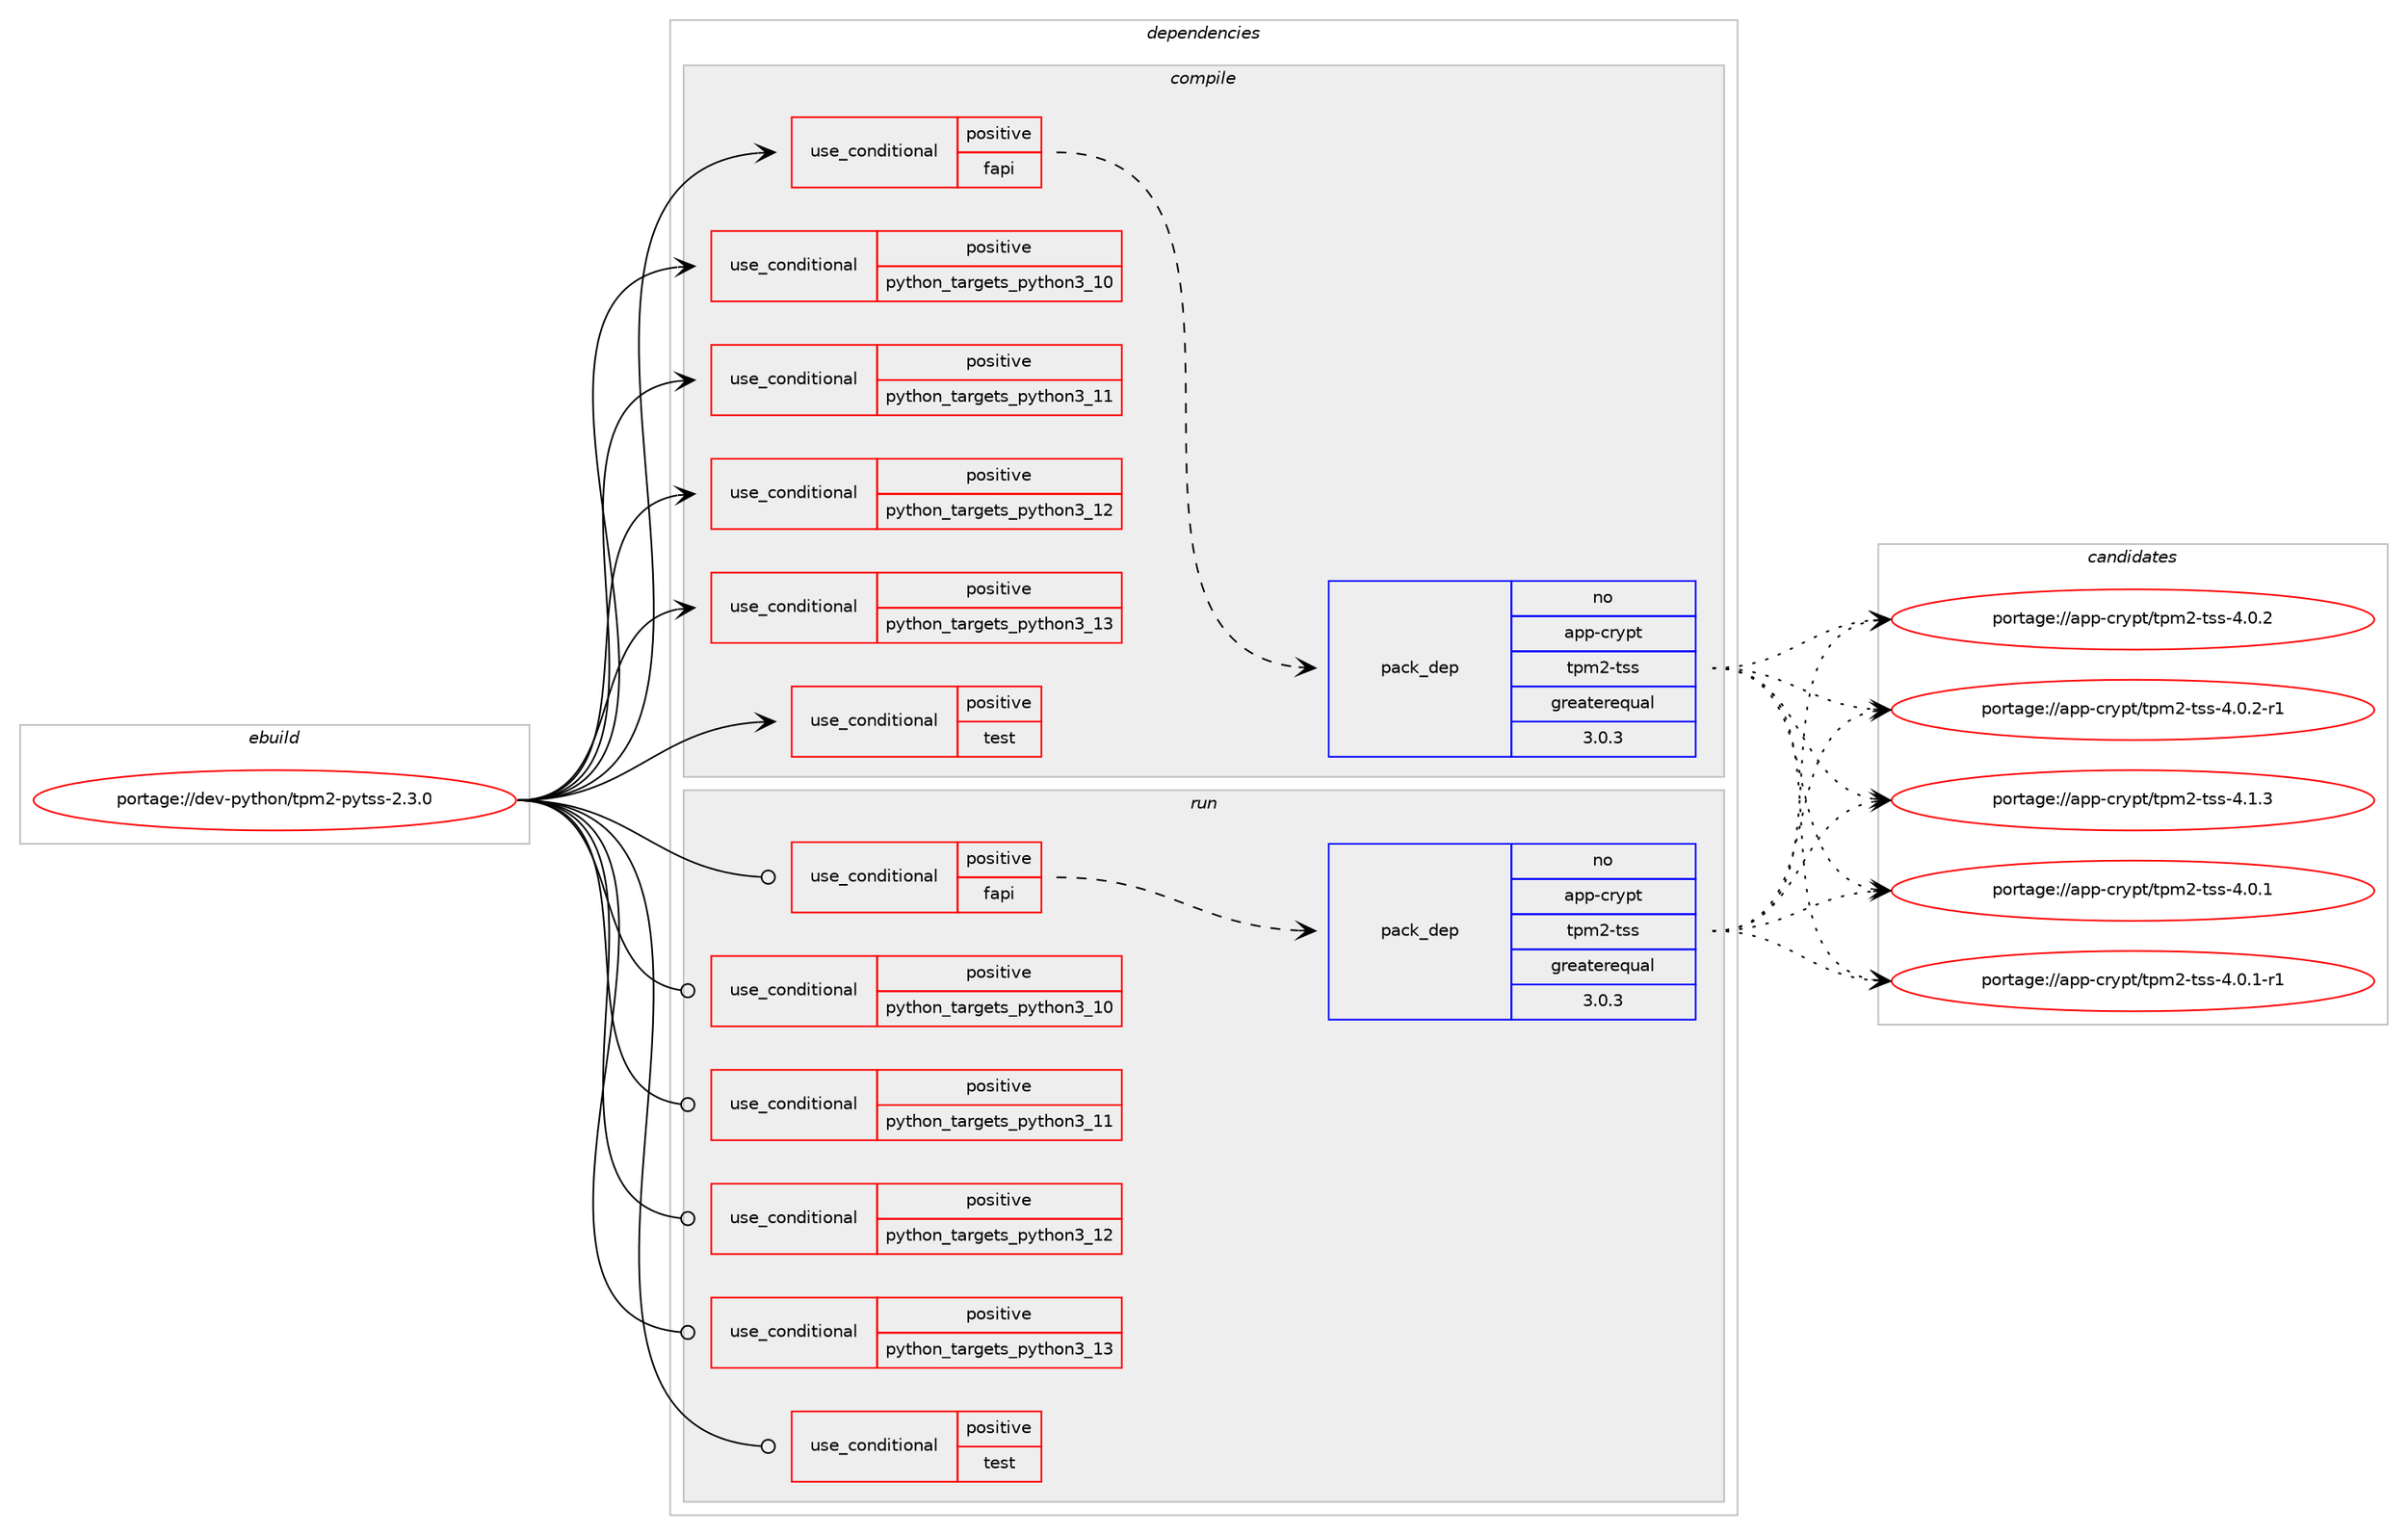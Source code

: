 digraph prolog {

# *************
# Graph options
# *************

newrank=true;
concentrate=true;
compound=true;
graph [rankdir=LR,fontname=Helvetica,fontsize=10,ranksep=1.5];#, ranksep=2.5, nodesep=0.2];
edge  [arrowhead=vee];
node  [fontname=Helvetica,fontsize=10];

# **********
# The ebuild
# **********

subgraph cluster_leftcol {
color=gray;
rank=same;
label=<<i>ebuild</i>>;
id [label="portage://dev-python/tpm2-pytss-2.3.0", color=red, width=4, href="../dev-python/tpm2-pytss-2.3.0.svg"];
}

# ****************
# The dependencies
# ****************

subgraph cluster_midcol {
color=gray;
label=<<i>dependencies</i>>;
subgraph cluster_compile {
fillcolor="#eeeeee";
style=filled;
label=<<i>compile</i>>;
subgraph cond39231 {
dependency83312 [label=<<TABLE BORDER="0" CELLBORDER="1" CELLSPACING="0" CELLPADDING="4"><TR><TD ROWSPAN="3" CELLPADDING="10">use_conditional</TD></TR><TR><TD>positive</TD></TR><TR><TD>fapi</TD></TR></TABLE>>, shape=none, color=red];
subgraph pack42843 {
dependency83313 [label=<<TABLE BORDER="0" CELLBORDER="1" CELLSPACING="0" CELLPADDING="4" WIDTH="220"><TR><TD ROWSPAN="6" CELLPADDING="30">pack_dep</TD></TR><TR><TD WIDTH="110">no</TD></TR><TR><TD>app-crypt</TD></TR><TR><TD>tpm2-tss</TD></TR><TR><TD>greaterequal</TD></TR><TR><TD>3.0.3</TD></TR></TABLE>>, shape=none, color=blue];
}
dependency83312:e -> dependency83313:w [weight=20,style="dashed",arrowhead="vee"];
}
id:e -> dependency83312:w [weight=20,style="solid",arrowhead="vee"];
subgraph cond39232 {
dependency83314 [label=<<TABLE BORDER="0" CELLBORDER="1" CELLSPACING="0" CELLPADDING="4"><TR><TD ROWSPAN="3" CELLPADDING="10">use_conditional</TD></TR><TR><TD>positive</TD></TR><TR><TD>python_targets_python3_10</TD></TR></TABLE>>, shape=none, color=red];
# *** BEGIN UNKNOWN DEPENDENCY TYPE (TODO) ***
# dependency83314 -> package_dependency(portage://dev-python/tpm2-pytss-2.3.0,install,no,dev-lang,python,none,[,,],[slot(3.10)],[])
# *** END UNKNOWN DEPENDENCY TYPE (TODO) ***

}
id:e -> dependency83314:w [weight=20,style="solid",arrowhead="vee"];
subgraph cond39233 {
dependency83315 [label=<<TABLE BORDER="0" CELLBORDER="1" CELLSPACING="0" CELLPADDING="4"><TR><TD ROWSPAN="3" CELLPADDING="10">use_conditional</TD></TR><TR><TD>positive</TD></TR><TR><TD>python_targets_python3_11</TD></TR></TABLE>>, shape=none, color=red];
# *** BEGIN UNKNOWN DEPENDENCY TYPE (TODO) ***
# dependency83315 -> package_dependency(portage://dev-python/tpm2-pytss-2.3.0,install,no,dev-lang,python,none,[,,],[slot(3.11)],[])
# *** END UNKNOWN DEPENDENCY TYPE (TODO) ***

}
id:e -> dependency83315:w [weight=20,style="solid",arrowhead="vee"];
subgraph cond39234 {
dependency83316 [label=<<TABLE BORDER="0" CELLBORDER="1" CELLSPACING="0" CELLPADDING="4"><TR><TD ROWSPAN="3" CELLPADDING="10">use_conditional</TD></TR><TR><TD>positive</TD></TR><TR><TD>python_targets_python3_12</TD></TR></TABLE>>, shape=none, color=red];
# *** BEGIN UNKNOWN DEPENDENCY TYPE (TODO) ***
# dependency83316 -> package_dependency(portage://dev-python/tpm2-pytss-2.3.0,install,no,dev-lang,python,none,[,,],[slot(3.12)],[])
# *** END UNKNOWN DEPENDENCY TYPE (TODO) ***

}
id:e -> dependency83316:w [weight=20,style="solid",arrowhead="vee"];
subgraph cond39235 {
dependency83317 [label=<<TABLE BORDER="0" CELLBORDER="1" CELLSPACING="0" CELLPADDING="4"><TR><TD ROWSPAN="3" CELLPADDING="10">use_conditional</TD></TR><TR><TD>positive</TD></TR><TR><TD>python_targets_python3_13</TD></TR></TABLE>>, shape=none, color=red];
# *** BEGIN UNKNOWN DEPENDENCY TYPE (TODO) ***
# dependency83317 -> package_dependency(portage://dev-python/tpm2-pytss-2.3.0,install,no,dev-lang,python,none,[,,],[slot(3.13)],[])
# *** END UNKNOWN DEPENDENCY TYPE (TODO) ***

}
id:e -> dependency83317:w [weight=20,style="solid",arrowhead="vee"];
subgraph cond39236 {
dependency83318 [label=<<TABLE BORDER="0" CELLBORDER="1" CELLSPACING="0" CELLPADDING="4"><TR><TD ROWSPAN="3" CELLPADDING="10">use_conditional</TD></TR><TR><TD>positive</TD></TR><TR><TD>test</TD></TR></TABLE>>, shape=none, color=red];
# *** BEGIN UNKNOWN DEPENDENCY TYPE (TODO) ***
# dependency83318 -> package_dependency(portage://dev-python/tpm2-pytss-2.3.0,install,no,app-crypt,swtpm,none,[,,],[],[])
# *** END UNKNOWN DEPENDENCY TYPE (TODO) ***

}
id:e -> dependency83318:w [weight=20,style="solid",arrowhead="vee"];
# *** BEGIN UNKNOWN DEPENDENCY TYPE (TODO) ***
# id -> package_dependency(portage://dev-python/tpm2-pytss-2.3.0,install,no,app-crypt,tpm2-tss,none,[,,],any_same_slot,[use(equal(fapi),none)])
# *** END UNKNOWN DEPENDENCY TYPE (TODO) ***

}
subgraph cluster_compileandrun {
fillcolor="#eeeeee";
style=filled;
label=<<i>compile and run</i>>;
}
subgraph cluster_run {
fillcolor="#eeeeee";
style=filled;
label=<<i>run</i>>;
subgraph cond39237 {
dependency83319 [label=<<TABLE BORDER="0" CELLBORDER="1" CELLSPACING="0" CELLPADDING="4"><TR><TD ROWSPAN="3" CELLPADDING="10">use_conditional</TD></TR><TR><TD>positive</TD></TR><TR><TD>fapi</TD></TR></TABLE>>, shape=none, color=red];
subgraph pack42844 {
dependency83320 [label=<<TABLE BORDER="0" CELLBORDER="1" CELLSPACING="0" CELLPADDING="4" WIDTH="220"><TR><TD ROWSPAN="6" CELLPADDING="30">pack_dep</TD></TR><TR><TD WIDTH="110">no</TD></TR><TR><TD>app-crypt</TD></TR><TR><TD>tpm2-tss</TD></TR><TR><TD>greaterequal</TD></TR><TR><TD>3.0.3</TD></TR></TABLE>>, shape=none, color=blue];
}
dependency83319:e -> dependency83320:w [weight=20,style="dashed",arrowhead="vee"];
}
id:e -> dependency83319:w [weight=20,style="solid",arrowhead="odot"];
subgraph cond39238 {
dependency83321 [label=<<TABLE BORDER="0" CELLBORDER="1" CELLSPACING="0" CELLPADDING="4"><TR><TD ROWSPAN="3" CELLPADDING="10">use_conditional</TD></TR><TR><TD>positive</TD></TR><TR><TD>python_targets_python3_10</TD></TR></TABLE>>, shape=none, color=red];
# *** BEGIN UNKNOWN DEPENDENCY TYPE (TODO) ***
# dependency83321 -> package_dependency(portage://dev-python/tpm2-pytss-2.3.0,run,no,dev-lang,python,none,[,,],[slot(3.10)],[])
# *** END UNKNOWN DEPENDENCY TYPE (TODO) ***

}
id:e -> dependency83321:w [weight=20,style="solid",arrowhead="odot"];
subgraph cond39239 {
dependency83322 [label=<<TABLE BORDER="0" CELLBORDER="1" CELLSPACING="0" CELLPADDING="4"><TR><TD ROWSPAN="3" CELLPADDING="10">use_conditional</TD></TR><TR><TD>positive</TD></TR><TR><TD>python_targets_python3_11</TD></TR></TABLE>>, shape=none, color=red];
# *** BEGIN UNKNOWN DEPENDENCY TYPE (TODO) ***
# dependency83322 -> package_dependency(portage://dev-python/tpm2-pytss-2.3.0,run,no,dev-lang,python,none,[,,],[slot(3.11)],[])
# *** END UNKNOWN DEPENDENCY TYPE (TODO) ***

}
id:e -> dependency83322:w [weight=20,style="solid",arrowhead="odot"];
subgraph cond39240 {
dependency83323 [label=<<TABLE BORDER="0" CELLBORDER="1" CELLSPACING="0" CELLPADDING="4"><TR><TD ROWSPAN="3" CELLPADDING="10">use_conditional</TD></TR><TR><TD>positive</TD></TR><TR><TD>python_targets_python3_12</TD></TR></TABLE>>, shape=none, color=red];
# *** BEGIN UNKNOWN DEPENDENCY TYPE (TODO) ***
# dependency83323 -> package_dependency(portage://dev-python/tpm2-pytss-2.3.0,run,no,dev-lang,python,none,[,,],[slot(3.12)],[])
# *** END UNKNOWN DEPENDENCY TYPE (TODO) ***

}
id:e -> dependency83323:w [weight=20,style="solid",arrowhead="odot"];
subgraph cond39241 {
dependency83324 [label=<<TABLE BORDER="0" CELLBORDER="1" CELLSPACING="0" CELLPADDING="4"><TR><TD ROWSPAN="3" CELLPADDING="10">use_conditional</TD></TR><TR><TD>positive</TD></TR><TR><TD>python_targets_python3_13</TD></TR></TABLE>>, shape=none, color=red];
# *** BEGIN UNKNOWN DEPENDENCY TYPE (TODO) ***
# dependency83324 -> package_dependency(portage://dev-python/tpm2-pytss-2.3.0,run,no,dev-lang,python,none,[,,],[slot(3.13)],[])
# *** END UNKNOWN DEPENDENCY TYPE (TODO) ***

}
id:e -> dependency83324:w [weight=20,style="solid",arrowhead="odot"];
subgraph cond39242 {
dependency83325 [label=<<TABLE BORDER="0" CELLBORDER="1" CELLSPACING="0" CELLPADDING="4"><TR><TD ROWSPAN="3" CELLPADDING="10">use_conditional</TD></TR><TR><TD>positive</TD></TR><TR><TD>test</TD></TR></TABLE>>, shape=none, color=red];
# *** BEGIN UNKNOWN DEPENDENCY TYPE (TODO) ***
# dependency83325 -> package_dependency(portage://dev-python/tpm2-pytss-2.3.0,run,no,app-crypt,swtpm,none,[,,],[],[])
# *** END UNKNOWN DEPENDENCY TYPE (TODO) ***

}
id:e -> dependency83325:w [weight=20,style="solid",arrowhead="odot"];
# *** BEGIN UNKNOWN DEPENDENCY TYPE (TODO) ***
# id -> package_dependency(portage://dev-python/tpm2-pytss-2.3.0,run,no,app-crypt,tpm2-tss,none,[,,],any_same_slot,[use(equal(fapi),none)])
# *** END UNKNOWN DEPENDENCY TYPE (TODO) ***

# *** BEGIN UNKNOWN DEPENDENCY TYPE (TODO) ***
# id -> package_dependency(portage://dev-python/tpm2-pytss-2.3.0,run,no,dev-python,asn1crypto,none,[,,],[],[use(optenable(python_targets_python3_10),negative),use(optenable(python_targets_python3_11),negative),use(optenable(python_targets_python3_12),negative),use(optenable(python_targets_python3_13),negative)])
# *** END UNKNOWN DEPENDENCY TYPE (TODO) ***

# *** BEGIN UNKNOWN DEPENDENCY TYPE (TODO) ***
# id -> package_dependency(portage://dev-python/tpm2-pytss-2.3.0,run,no,dev-python,cffi,none,[,,],[],[use(optenable(python_targets_python3_10),negative),use(optenable(python_targets_python3_11),negative),use(optenable(python_targets_python3_12),negative),use(optenable(python_targets_python3_13),negative)])
# *** END UNKNOWN DEPENDENCY TYPE (TODO) ***

# *** BEGIN UNKNOWN DEPENDENCY TYPE (TODO) ***
# id -> package_dependency(portage://dev-python/tpm2-pytss-2.3.0,run,no,dev-python,cryptography,none,[,,],[],[use(optenable(python_targets_python3_10),negative),use(optenable(python_targets_python3_11),negative),use(optenable(python_targets_python3_12),negative),use(optenable(python_targets_python3_13),negative)])
# *** END UNKNOWN DEPENDENCY TYPE (TODO) ***

# *** BEGIN UNKNOWN DEPENDENCY TYPE (TODO) ***
# id -> package_dependency(portage://dev-python/tpm2-pytss-2.3.0,run,no,dev-python,pycparser,none,[,,],[],[use(optenable(python_targets_python3_10),negative),use(optenable(python_targets_python3_11),negative),use(optenable(python_targets_python3_12),negative),use(optenable(python_targets_python3_13),negative)])
# *** END UNKNOWN DEPENDENCY TYPE (TODO) ***

# *** BEGIN UNKNOWN DEPENDENCY TYPE (TODO) ***
# id -> package_dependency(portage://dev-python/tpm2-pytss-2.3.0,run,no,dev-python,pyyaml,none,[,,],[],[use(optenable(python_targets_python3_10),negative),use(optenable(python_targets_python3_11),negative),use(optenable(python_targets_python3_12),negative),use(optenable(python_targets_python3_13),negative)])
# *** END UNKNOWN DEPENDENCY TYPE (TODO) ***

}
}

# **************
# The candidates
# **************

subgraph cluster_choices {
rank=same;
color=gray;
label=<<i>candidates</i>>;

subgraph choice42843 {
color=black;
nodesep=1;
choice971121124599114121112116471161121095045116115115455246484649 [label="portage://app-crypt/tpm2-tss-4.0.1", color=red, width=4,href="../app-crypt/tpm2-tss-4.0.1.svg"];
choice9711211245991141211121164711611210950451161151154552464846494511449 [label="portage://app-crypt/tpm2-tss-4.0.1-r1", color=red, width=4,href="../app-crypt/tpm2-tss-4.0.1-r1.svg"];
choice971121124599114121112116471161121095045116115115455246484650 [label="portage://app-crypt/tpm2-tss-4.0.2", color=red, width=4,href="../app-crypt/tpm2-tss-4.0.2.svg"];
choice9711211245991141211121164711611210950451161151154552464846504511449 [label="portage://app-crypt/tpm2-tss-4.0.2-r1", color=red, width=4,href="../app-crypt/tpm2-tss-4.0.2-r1.svg"];
choice971121124599114121112116471161121095045116115115455246494651 [label="portage://app-crypt/tpm2-tss-4.1.3", color=red, width=4,href="../app-crypt/tpm2-tss-4.1.3.svg"];
dependency83313:e -> choice971121124599114121112116471161121095045116115115455246484649:w [style=dotted,weight="100"];
dependency83313:e -> choice9711211245991141211121164711611210950451161151154552464846494511449:w [style=dotted,weight="100"];
dependency83313:e -> choice971121124599114121112116471161121095045116115115455246484650:w [style=dotted,weight="100"];
dependency83313:e -> choice9711211245991141211121164711611210950451161151154552464846504511449:w [style=dotted,weight="100"];
dependency83313:e -> choice971121124599114121112116471161121095045116115115455246494651:w [style=dotted,weight="100"];
}
subgraph choice42844 {
color=black;
nodesep=1;
choice971121124599114121112116471161121095045116115115455246484649 [label="portage://app-crypt/tpm2-tss-4.0.1", color=red, width=4,href="../app-crypt/tpm2-tss-4.0.1.svg"];
choice9711211245991141211121164711611210950451161151154552464846494511449 [label="portage://app-crypt/tpm2-tss-4.0.1-r1", color=red, width=4,href="../app-crypt/tpm2-tss-4.0.1-r1.svg"];
choice971121124599114121112116471161121095045116115115455246484650 [label="portage://app-crypt/tpm2-tss-4.0.2", color=red, width=4,href="../app-crypt/tpm2-tss-4.0.2.svg"];
choice9711211245991141211121164711611210950451161151154552464846504511449 [label="portage://app-crypt/tpm2-tss-4.0.2-r1", color=red, width=4,href="../app-crypt/tpm2-tss-4.0.2-r1.svg"];
choice971121124599114121112116471161121095045116115115455246494651 [label="portage://app-crypt/tpm2-tss-4.1.3", color=red, width=4,href="../app-crypt/tpm2-tss-4.1.3.svg"];
dependency83320:e -> choice971121124599114121112116471161121095045116115115455246484649:w [style=dotted,weight="100"];
dependency83320:e -> choice9711211245991141211121164711611210950451161151154552464846494511449:w [style=dotted,weight="100"];
dependency83320:e -> choice971121124599114121112116471161121095045116115115455246484650:w [style=dotted,weight="100"];
dependency83320:e -> choice9711211245991141211121164711611210950451161151154552464846504511449:w [style=dotted,weight="100"];
dependency83320:e -> choice971121124599114121112116471161121095045116115115455246494651:w [style=dotted,weight="100"];
}
}

}
